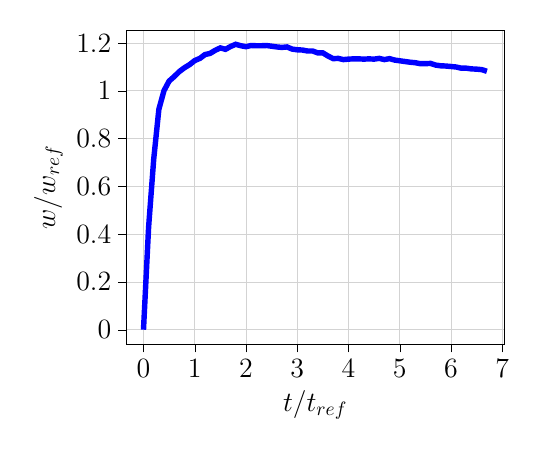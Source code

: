 \begin{tikzpicture}[scale=0.7, font=\Large]

\definecolor{lightgray}{RGB}{211,211,211}

\begin{axis}[
tick align=outside,
tick pos=left,
x grid style={lightgray},
xlabel={\(\displaystyle t/t_{ref}\)},
xmajorgrids,
xmin=-0.335, xmax=7.035,
xtick style={color=black},
y grid style={lightgray},
ylabel={\(\displaystyle w/w_{ref}\)},
ymajorgrids,
ymin=-0.06, ymax=1.254,
ytick style={color=black}
]
\addplot [line width=2.8pt, blue]
table {%
0 0
0.1 0.43
0.2 0.715
0.3 0.923
0.4 1.001
0.5 1.041
0.6 1.06
0.7 1.081
0.8 1.097
0.9 1.11
1 1.127
1.1 1.136
1.2 1.152
1.3 1.157
1.4 1.17
1.5 1.18
1.6 1.174
1.7 1.186
1.8 1.195
1.9 1.189
2 1.185
2.1 1.19
2.2 1.189
2.3 1.189
2.4 1.19
2.5 1.187
2.6 1.184
2.7 1.182
2.8 1.184
2.9 1.175
3 1.172
3.1 1.171
3.2 1.167
3.3 1.167
3.4 1.159
3.5 1.159
3.6 1.146
3.7 1.135
3.8 1.136
3.9 1.131
4 1.133
4.1 1.134
4.2 1.134
4.3 1.133
4.4 1.134
4.5 1.133
4.6 1.136
4.7 1.131
4.8 1.135
4.9 1.129
5 1.126
5.1 1.123
5.2 1.12
5.3 1.118
5.4 1.114
5.5 1.114
5.6 1.115
5.7 1.108
5.8 1.105
5.9 1.104
6 1.102
6.1 1.1
6.2 1.095
6.3 1.095
6.4 1.092
6.5 1.091
6.6 1.089
6.7 1.082
};
\end{axis}

\end{tikzpicture}